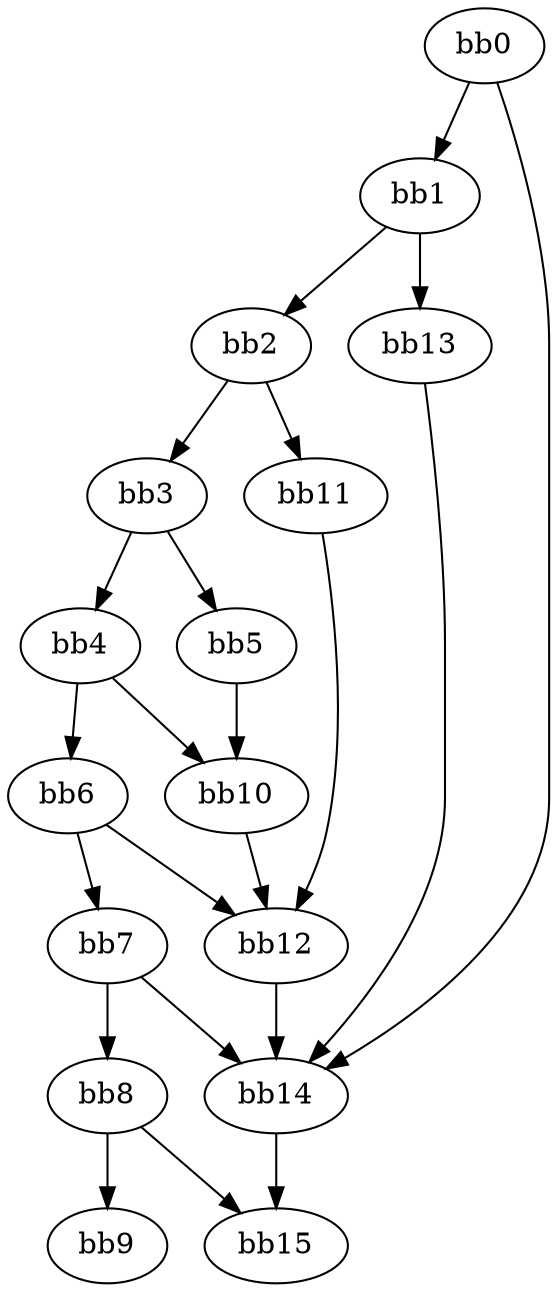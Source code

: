 digraph {
    0 [ label = "bb0\l" ]
    1 [ label = "bb1\l" ]
    2 [ label = "bb2\l" ]
    3 [ label = "bb3\l" ]
    4 [ label = "bb4\l" ]
    5 [ label = "bb5\l" ]
    6 [ label = "bb6\l" ]
    7 [ label = "bb7\l" ]
    8 [ label = "bb8\l" ]
    9 [ label = "bb9\l" ]
    10 [ label = "bb10\l" ]
    11 [ label = "bb11\l" ]
    12 [ label = "bb12\l" ]
    13 [ label = "bb13\l" ]
    14 [ label = "bb14\l" ]
    15 [ label = "bb15\l" ]
    0 -> 1 [ ]
    0 -> 14 [ ]
    1 -> 2 [ ]
    1 -> 13 [ ]
    2 -> 3 [ ]
    2 -> 11 [ ]
    3 -> 4 [ ]
    3 -> 5 [ ]
    4 -> 6 [ ]
    4 -> 10 [ ]
    5 -> 10 [ ]
    6 -> 7 [ ]
    6 -> 12 [ ]
    7 -> 8 [ ]
    7 -> 14 [ ]
    8 -> 9 [ ]
    8 -> 15 [ ]
    10 -> 12 [ ]
    11 -> 12 [ ]
    12 -> 14 [ ]
    13 -> 14 [ ]
    14 -> 15 [ ]
}

